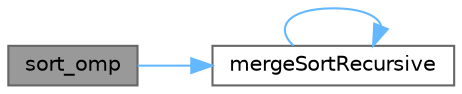 digraph "sort_omp"
{
 // LATEX_PDF_SIZE
  bgcolor="transparent";
  edge [fontname=Helvetica,fontsize=10,labelfontname=Helvetica,labelfontsize=10];
  node [fontname=Helvetica,fontsize=10,shape=box,height=0.2,width=0.4];
  rankdir="LR";
  Node1 [id="Node000001",label="sort_omp",height=0.2,width=0.4,color="gray40", fillcolor="grey60", style="filled", fontcolor="black",tooltip=" "];
  Node1 -> Node2 [id="edge1_Node000001_Node000002",color="steelblue1",style="solid",tooltip=" "];
  Node2 [id="Node000002",label="mergeSortRecursive",height=0.2,width=0.4,color="grey40", fillcolor="white", style="filled",URL="$benchmarks_2sort_2omp_8cpp.html#a9ff808af4b2832a8c1cfc79e9d6ec5ff",tooltip=" "];
  Node2 -> Node2 [id="edge2_Node000002_Node000002",color="steelblue1",style="solid",tooltip=" "];
}
